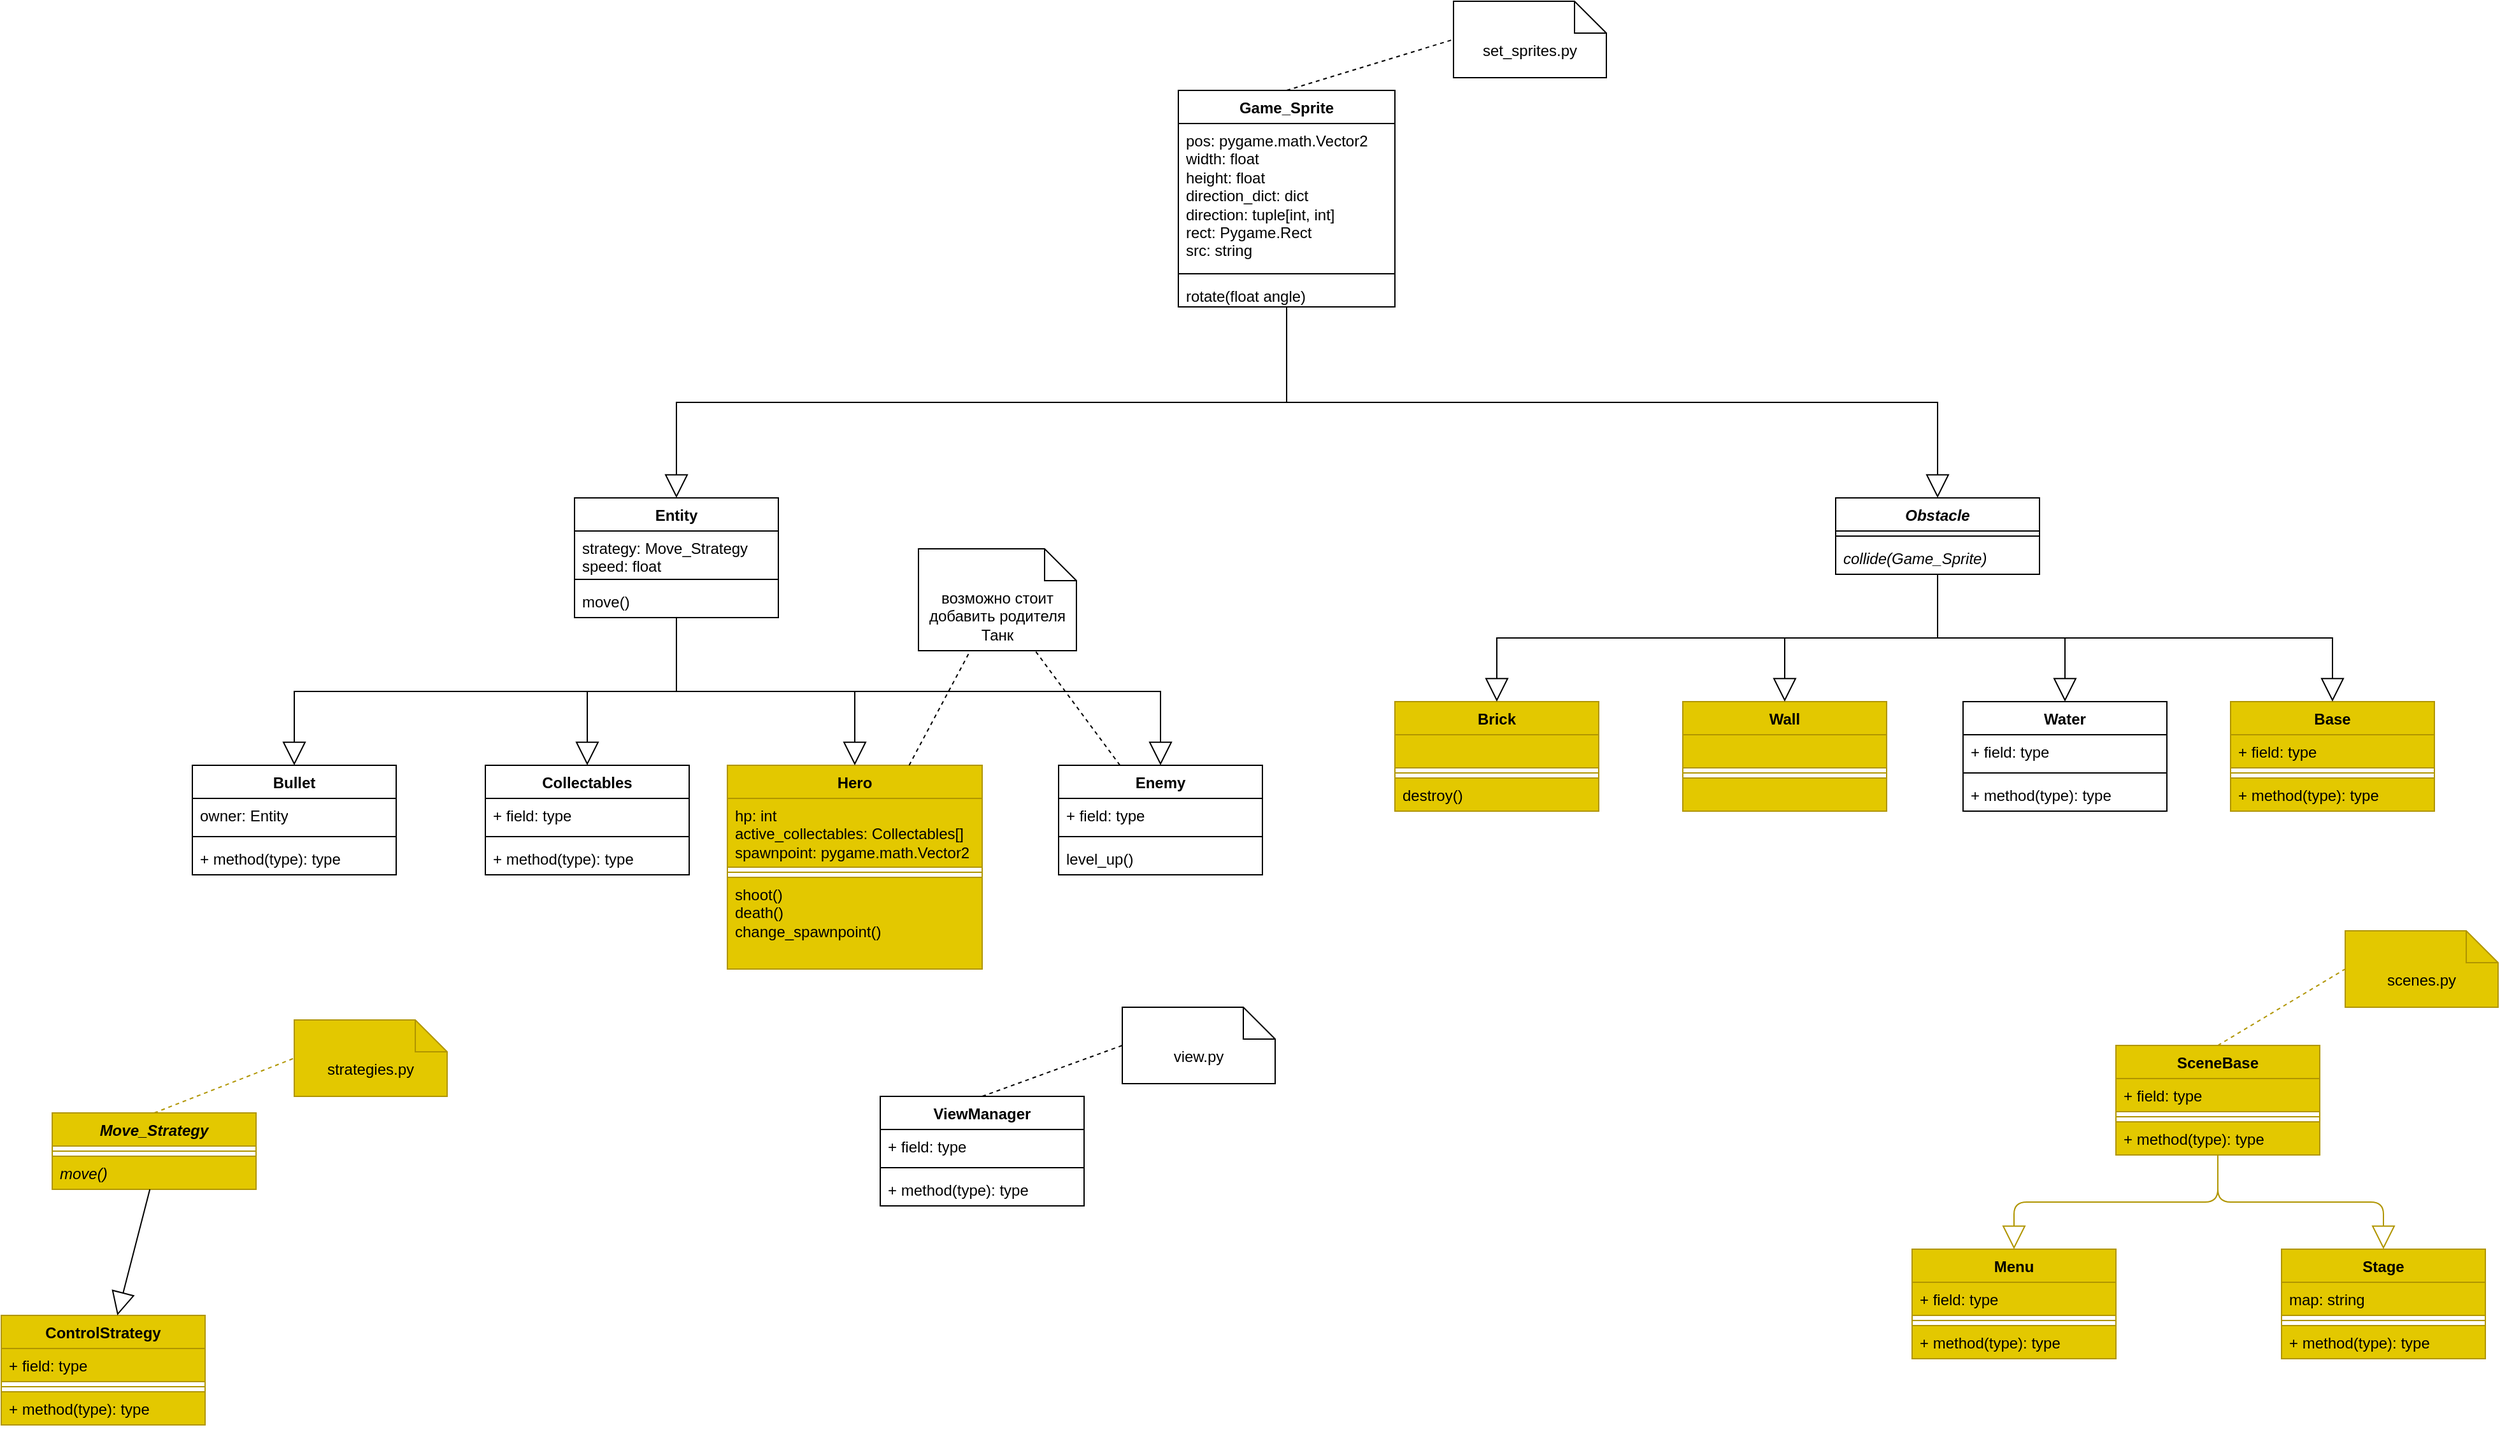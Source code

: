 <mxfile>
    <diagram name="Страница — 1" id="eL_AwrfxETXE9ANNwmeX">
        <mxGraphModel dx="1014" dy="707" grid="1" gridSize="10" guides="1" tooltips="1" connect="1" arrows="1" fold="1" page="1" pageScale="1" pageWidth="827" pageHeight="1169" math="0" shadow="0">
            <root>
                <mxCell id="0"/>
                <mxCell id="1" parent="0"/>
                <mxCell id="ZCTDzKZPOZG22ShxwnUD-1" value="Game_Sprite" style="swimlane;fontStyle=1;align=center;verticalAlign=top;childLayout=stackLayout;horizontal=1;startSize=26;horizontalStack=0;resizeParent=1;resizeParentMax=0;resizeLast=0;collapsible=1;marginBottom=0;whiteSpace=wrap;html=1;" parent="1" vertex="1">
                    <mxGeometry x="244" y="70" width="170" height="170" as="geometry"/>
                </mxCell>
                <mxCell id="ZCTDzKZPOZG22ShxwnUD-2" value="pos: pygame.math.Vector2&lt;br&gt;&lt;div&gt;width: float&lt;/div&gt;&lt;div&gt;height: float&lt;/div&gt;&lt;div&gt;direction_dict: dict&lt;br&gt;&lt;div&gt;direction: tuple[int, int]&lt;/div&gt;&lt;/div&gt;&lt;div&gt;rect: Pygame.Rect&lt;/div&gt;&lt;div&gt;src: string&lt;br&gt;&lt;/div&gt;" style="text;strokeColor=none;fillColor=none;align=left;verticalAlign=top;spacingLeft=4;spacingRight=4;overflow=hidden;rotatable=0;points=[[0,0.5],[1,0.5]];portConstraint=eastwest;whiteSpace=wrap;html=1;" parent="ZCTDzKZPOZG22ShxwnUD-1" vertex="1">
                    <mxGeometry y="26" width="170" height="114" as="geometry"/>
                </mxCell>
                <mxCell id="ZCTDzKZPOZG22ShxwnUD-3" value="" style="line;strokeWidth=1;fillColor=none;align=left;verticalAlign=middle;spacingTop=-1;spacingLeft=3;spacingRight=3;rotatable=0;labelPosition=right;points=[];portConstraint=eastwest;strokeColor=inherit;" parent="ZCTDzKZPOZG22ShxwnUD-1" vertex="1">
                    <mxGeometry y="140" width="170" height="8" as="geometry"/>
                </mxCell>
                <mxCell id="ZCTDzKZPOZG22ShxwnUD-4" value="&lt;div&gt;&lt;/div&gt;rotate(float angle)" style="text;strokeColor=none;fillColor=none;align=left;verticalAlign=top;spacingLeft=4;spacingRight=4;overflow=hidden;rotatable=0;points=[[0,0.5],[1,0.5]];portConstraint=eastwest;whiteSpace=wrap;html=1;" parent="ZCTDzKZPOZG22ShxwnUD-1" vertex="1">
                    <mxGeometry y="148" width="170" height="22" as="geometry"/>
                </mxCell>
                <mxCell id="ZCTDzKZPOZG22ShxwnUD-9" value="Hero" style="swimlane;fontStyle=1;align=center;verticalAlign=top;childLayout=stackLayout;horizontal=1;startSize=26;horizontalStack=0;resizeParent=1;resizeParentMax=0;resizeLast=0;collapsible=1;marginBottom=0;whiteSpace=wrap;html=1;fillColor=#e3c800;fontColor=#000000;strokeColor=#B09500;" parent="1" vertex="1">
                    <mxGeometry x="-110" y="600" width="200" height="160" as="geometry"/>
                </mxCell>
                <mxCell id="ZCTDzKZPOZG22ShxwnUD-10" value="hp: int&lt;div&gt;active_collectables: Collectables[]&lt;/div&gt;&lt;div&gt;spawnpoint: pygame.math.Vector2&lt;/div&gt;" style="text;strokeColor=#B09500;fillColor=#e3c800;align=left;verticalAlign=top;spacingLeft=4;spacingRight=4;overflow=hidden;rotatable=0;points=[[0,0.5],[1,0.5]];portConstraint=eastwest;whiteSpace=wrap;html=1;fontColor=#000000;" parent="ZCTDzKZPOZG22ShxwnUD-9" vertex="1">
                    <mxGeometry y="26" width="200" height="54" as="geometry"/>
                </mxCell>
                <mxCell id="ZCTDzKZPOZG22ShxwnUD-11" value="" style="line;strokeWidth=1;fillColor=#e3c800;align=left;verticalAlign=middle;spacingTop=-1;spacingLeft=3;spacingRight=3;rotatable=0;labelPosition=right;points=[];portConstraint=eastwest;strokeColor=#B09500;fontColor=#000000;" parent="ZCTDzKZPOZG22ShxwnUD-9" vertex="1">
                    <mxGeometry y="80" width="200" height="8" as="geometry"/>
                </mxCell>
                <mxCell id="ZCTDzKZPOZG22ShxwnUD-12" value="shoot()&lt;div&gt;death()&lt;br&gt;change_spawnpoint()&lt;/div&gt;" style="text;strokeColor=#B09500;fillColor=#e3c800;align=left;verticalAlign=top;spacingLeft=4;spacingRight=4;overflow=hidden;rotatable=0;points=[[0,0.5],[1,0.5]];portConstraint=eastwest;whiteSpace=wrap;html=1;fontColor=#000000;" parent="ZCTDzKZPOZG22ShxwnUD-9" vertex="1">
                    <mxGeometry y="88" width="200" height="72" as="geometry"/>
                </mxCell>
                <mxCell id="ZCTDzKZPOZG22ShxwnUD-13" value="Entity" style="swimlane;fontStyle=1;align=center;verticalAlign=top;childLayout=stackLayout;horizontal=1;startSize=26;horizontalStack=0;resizeParent=1;resizeParentMax=0;resizeLast=0;collapsible=1;marginBottom=0;whiteSpace=wrap;html=1;" parent="1" vertex="1">
                    <mxGeometry x="-230" y="390" width="160" height="94" as="geometry"/>
                </mxCell>
                <mxCell id="ZCTDzKZPOZG22ShxwnUD-14" value="strategy: Move_Strategy&lt;br&gt;&lt;div&gt;&lt;div&gt;speed: float&lt;/div&gt;&lt;/div&gt;" style="text;strokeColor=none;fillColor=none;align=left;verticalAlign=top;spacingLeft=4;spacingRight=4;overflow=hidden;rotatable=0;points=[[0,0.5],[1,0.5]];portConstraint=eastwest;whiteSpace=wrap;html=1;" parent="ZCTDzKZPOZG22ShxwnUD-13" vertex="1">
                    <mxGeometry y="26" width="160" height="34" as="geometry"/>
                </mxCell>
                <mxCell id="ZCTDzKZPOZG22ShxwnUD-15" value="" style="line;strokeWidth=1;fillColor=none;align=left;verticalAlign=middle;spacingTop=-1;spacingLeft=3;spacingRight=3;rotatable=0;labelPosition=right;points=[];portConstraint=eastwest;strokeColor=inherit;" parent="ZCTDzKZPOZG22ShxwnUD-13" vertex="1">
                    <mxGeometry y="60" width="160" height="8" as="geometry"/>
                </mxCell>
                <mxCell id="ZCTDzKZPOZG22ShxwnUD-16" value="move()" style="text;strokeColor=none;fillColor=none;align=left;verticalAlign=top;spacingLeft=4;spacingRight=4;overflow=hidden;rotatable=0;points=[[0,0.5],[1,0.5]];portConstraint=eastwest;whiteSpace=wrap;html=1;" parent="ZCTDzKZPOZG22ShxwnUD-13" vertex="1">
                    <mxGeometry y="68" width="160" height="26" as="geometry"/>
                </mxCell>
                <mxCell id="ZCTDzKZPOZG22ShxwnUD-17" value="" style="endArrow=block;endSize=16;endFill=0;html=1;rounded=0;edgeStyle=elbowEdgeStyle;elbow=vertical;" parent="1" source="ZCTDzKZPOZG22ShxwnUD-4" target="ZCTDzKZPOZG22ShxwnUD-13" edge="1">
                    <mxGeometry width="160" relative="1" as="geometry">
                        <mxPoint x="330" y="300" as="sourcePoint"/>
                        <mxPoint x="490" y="300" as="targetPoint"/>
                    </mxGeometry>
                </mxCell>
                <mxCell id="ZCTDzKZPOZG22ShxwnUD-18" value="Enemy" style="swimlane;fontStyle=1;align=center;verticalAlign=top;childLayout=stackLayout;horizontal=1;startSize=26;horizontalStack=0;resizeParent=1;resizeParentMax=0;resizeLast=0;collapsible=1;marginBottom=0;whiteSpace=wrap;html=1;swimlaneLine=1;" parent="1" vertex="1">
                    <mxGeometry x="150" y="600" width="160" height="86" as="geometry"/>
                </mxCell>
                <mxCell id="ZCTDzKZPOZG22ShxwnUD-19" value="+ field: type" style="text;strokeColor=none;fillColor=none;align=left;verticalAlign=top;spacingLeft=4;spacingRight=4;overflow=hidden;rotatable=0;points=[[0,0.5],[1,0.5]];portConstraint=eastwest;whiteSpace=wrap;html=1;" parent="ZCTDzKZPOZG22ShxwnUD-18" vertex="1">
                    <mxGeometry y="26" width="160" height="26" as="geometry"/>
                </mxCell>
                <mxCell id="ZCTDzKZPOZG22ShxwnUD-20" value="" style="line;strokeWidth=1;fillColor=none;align=left;verticalAlign=middle;spacingTop=-1;spacingLeft=3;spacingRight=3;rotatable=0;labelPosition=right;points=[];portConstraint=eastwest;strokeColor=inherit;" parent="ZCTDzKZPOZG22ShxwnUD-18" vertex="1">
                    <mxGeometry y="52" width="160" height="8" as="geometry"/>
                </mxCell>
                <mxCell id="ZCTDzKZPOZG22ShxwnUD-21" value="level_up()" style="text;strokeColor=none;fillColor=none;align=left;verticalAlign=top;spacingLeft=4;spacingRight=4;overflow=hidden;rotatable=0;points=[[0,0.5],[1,0.5]];portConstraint=eastwest;whiteSpace=wrap;html=1;" parent="ZCTDzKZPOZG22ShxwnUD-18" vertex="1">
                    <mxGeometry y="60" width="160" height="26" as="geometry"/>
                </mxCell>
                <mxCell id="ZCTDzKZPOZG22ShxwnUD-22" value="" style="endArrow=block;endSize=16;endFill=0;html=1;rounded=0;edgeStyle=elbowEdgeStyle;elbow=vertical;" parent="1" source="ZCTDzKZPOZG22ShxwnUD-16" target="ZCTDzKZPOZG22ShxwnUD-9" edge="1">
                    <mxGeometry width="160" relative="1" as="geometry">
                        <mxPoint x="330" y="370" as="sourcePoint"/>
                        <mxPoint x="490" y="370" as="targetPoint"/>
                    </mxGeometry>
                </mxCell>
                <mxCell id="ZCTDzKZPOZG22ShxwnUD-23" value="" style="endArrow=block;endSize=16;endFill=0;html=1;rounded=0;edgeStyle=elbowEdgeStyle;elbow=vertical;" parent="1" source="ZCTDzKZPOZG22ShxwnUD-16" target="ZCTDzKZPOZG22ShxwnUD-18" edge="1">
                    <mxGeometry width="160" relative="1" as="geometry">
                        <mxPoint x="330" y="370" as="sourcePoint"/>
                        <mxPoint x="490" y="370" as="targetPoint"/>
                    </mxGeometry>
                </mxCell>
                <mxCell id="ZCTDzKZPOZG22ShxwnUD-24" value="&lt;i&gt;Obstacle&lt;/i&gt;" style="swimlane;fontStyle=1;align=center;verticalAlign=top;childLayout=stackLayout;horizontal=1;startSize=26;horizontalStack=0;resizeParent=1;resizeParentMax=0;resizeLast=0;collapsible=1;marginBottom=0;whiteSpace=wrap;html=1;" parent="1" vertex="1">
                    <mxGeometry x="760" y="390" width="160" height="60" as="geometry"/>
                </mxCell>
                <mxCell id="ZCTDzKZPOZG22ShxwnUD-26" value="" style="line;strokeWidth=1;fillColor=none;align=left;verticalAlign=middle;spacingTop=-1;spacingLeft=3;spacingRight=3;rotatable=0;labelPosition=right;points=[];portConstraint=eastwest;strokeColor=inherit;" parent="ZCTDzKZPOZG22ShxwnUD-24" vertex="1">
                    <mxGeometry y="26" width="160" height="8" as="geometry"/>
                </mxCell>
                <mxCell id="ZCTDzKZPOZG22ShxwnUD-27" value="&lt;i&gt;collide(Game_Sprite)&lt;/i&gt;" style="text;strokeColor=none;fillColor=none;align=left;verticalAlign=top;spacingLeft=4;spacingRight=4;overflow=hidden;rotatable=0;points=[[0,0.5],[1,0.5]];portConstraint=eastwest;whiteSpace=wrap;html=1;" parent="ZCTDzKZPOZG22ShxwnUD-24" vertex="1">
                    <mxGeometry y="34" width="160" height="26" as="geometry"/>
                </mxCell>
                <mxCell id="ZCTDzKZPOZG22ShxwnUD-28" value="" style="endArrow=block;endSize=16;endFill=0;html=1;rounded=0;edgeStyle=elbowEdgeStyle;elbow=vertical;" parent="1" source="ZCTDzKZPOZG22ShxwnUD-4" target="ZCTDzKZPOZG22ShxwnUD-24" edge="1">
                    <mxGeometry width="160" relative="1" as="geometry">
                        <mxPoint x="330" y="370" as="sourcePoint"/>
                        <mxPoint x="830" y="420" as="targetPoint"/>
                    </mxGeometry>
                </mxCell>
                <mxCell id="ZCTDzKZPOZG22ShxwnUD-29" value="Bullet" style="swimlane;fontStyle=1;align=center;verticalAlign=top;childLayout=stackLayout;horizontal=1;startSize=26;horizontalStack=0;resizeParent=1;resizeParentMax=0;resizeLast=0;collapsible=1;marginBottom=0;whiteSpace=wrap;html=1;" parent="1" vertex="1">
                    <mxGeometry x="-530" y="600" width="160" height="86" as="geometry"/>
                </mxCell>
                <mxCell id="ZCTDzKZPOZG22ShxwnUD-30" value="owner: Entity" style="text;strokeColor=none;fillColor=none;align=left;verticalAlign=top;spacingLeft=4;spacingRight=4;overflow=hidden;rotatable=0;points=[[0,0.5],[1,0.5]];portConstraint=eastwest;whiteSpace=wrap;html=1;" parent="ZCTDzKZPOZG22ShxwnUD-29" vertex="1">
                    <mxGeometry y="26" width="160" height="26" as="geometry"/>
                </mxCell>
                <mxCell id="ZCTDzKZPOZG22ShxwnUD-31" value="" style="line;strokeWidth=1;fillColor=none;align=left;verticalAlign=middle;spacingTop=-1;spacingLeft=3;spacingRight=3;rotatable=0;labelPosition=right;points=[];portConstraint=eastwest;strokeColor=inherit;" parent="ZCTDzKZPOZG22ShxwnUD-29" vertex="1">
                    <mxGeometry y="52" width="160" height="8" as="geometry"/>
                </mxCell>
                <mxCell id="ZCTDzKZPOZG22ShxwnUD-32" value="+ method(type): type" style="text;strokeColor=none;fillColor=none;align=left;verticalAlign=top;spacingLeft=4;spacingRight=4;overflow=hidden;rotatable=0;points=[[0,0.5],[1,0.5]];portConstraint=eastwest;whiteSpace=wrap;html=1;" parent="ZCTDzKZPOZG22ShxwnUD-29" vertex="1">
                    <mxGeometry y="60" width="160" height="26" as="geometry"/>
                </mxCell>
                <mxCell id="ZCTDzKZPOZG22ShxwnUD-34" value="Brick" style="swimlane;fontStyle=1;align=center;verticalAlign=top;childLayout=stackLayout;horizontal=1;startSize=26;horizontalStack=0;resizeParent=1;resizeParentMax=0;resizeLast=0;collapsible=1;marginBottom=0;whiteSpace=wrap;html=1;fillColor=#e3c800;fontColor=#000000;strokeColor=#B09500;" parent="1" vertex="1">
                    <mxGeometry x="414" y="550" width="160" height="86" as="geometry"/>
                </mxCell>
                <mxCell id="ZCTDzKZPOZG22ShxwnUD-35" value="" style="text;strokeColor=#B09500;fillColor=#e3c800;align=left;verticalAlign=top;spacingLeft=4;spacingRight=4;overflow=hidden;rotatable=0;points=[[0,0.5],[1,0.5]];portConstraint=eastwest;whiteSpace=wrap;html=1;fontColor=#000000;" parent="ZCTDzKZPOZG22ShxwnUD-34" vertex="1">
                    <mxGeometry y="26" width="160" height="26" as="geometry"/>
                </mxCell>
                <mxCell id="ZCTDzKZPOZG22ShxwnUD-36" value="" style="line;strokeWidth=1;fillColor=#e3c800;align=left;verticalAlign=middle;spacingTop=-1;spacingLeft=3;spacingRight=3;rotatable=0;labelPosition=right;points=[];portConstraint=eastwest;strokeColor=#B09500;fontColor=#000000;" parent="ZCTDzKZPOZG22ShxwnUD-34" vertex="1">
                    <mxGeometry y="52" width="160" height="8" as="geometry"/>
                </mxCell>
                <mxCell id="ZCTDzKZPOZG22ShxwnUD-37" value="destroy()" style="text;strokeColor=#B09500;fillColor=#e3c800;align=left;verticalAlign=top;spacingLeft=4;spacingRight=4;overflow=hidden;rotatable=0;points=[[0,0.5],[1,0.5]];portConstraint=eastwest;whiteSpace=wrap;html=1;fontColor=#000000;" parent="ZCTDzKZPOZG22ShxwnUD-34" vertex="1">
                    <mxGeometry y="60" width="160" height="26" as="geometry"/>
                </mxCell>
                <mxCell id="ZCTDzKZPOZG22ShxwnUD-38" value="Wall" style="swimlane;fontStyle=1;align=center;verticalAlign=top;childLayout=stackLayout;horizontal=1;startSize=26;horizontalStack=0;resizeParent=1;resizeParentMax=0;resizeLast=0;collapsible=1;marginBottom=0;whiteSpace=wrap;html=1;fillColor=#e3c800;fontColor=#000000;strokeColor=#B09500;" parent="1" vertex="1">
                    <mxGeometry x="640" y="550" width="160" height="86" as="geometry"/>
                </mxCell>
                <mxCell id="ZCTDzKZPOZG22ShxwnUD-39" value="" style="text;strokeColor=#B09500;fillColor=#e3c800;align=left;verticalAlign=top;spacingLeft=4;spacingRight=4;overflow=hidden;rotatable=0;points=[[0,0.5],[1,0.5]];portConstraint=eastwest;whiteSpace=wrap;html=1;fontColor=#000000;" parent="ZCTDzKZPOZG22ShxwnUD-38" vertex="1">
                    <mxGeometry y="26" width="160" height="26" as="geometry"/>
                </mxCell>
                <mxCell id="ZCTDzKZPOZG22ShxwnUD-40" value="" style="line;strokeWidth=1;fillColor=#e3c800;align=left;verticalAlign=middle;spacingTop=-1;spacingLeft=3;spacingRight=3;rotatable=0;labelPosition=right;points=[];portConstraint=eastwest;strokeColor=#B09500;fontColor=#000000;" parent="ZCTDzKZPOZG22ShxwnUD-38" vertex="1">
                    <mxGeometry y="52" width="160" height="8" as="geometry"/>
                </mxCell>
                <mxCell id="ZCTDzKZPOZG22ShxwnUD-41" value="" style="text;strokeColor=#B09500;fillColor=#e3c800;align=left;verticalAlign=top;spacingLeft=4;spacingRight=4;overflow=hidden;rotatable=0;points=[[0,0.5],[1,0.5]];portConstraint=eastwest;whiteSpace=wrap;html=1;fontColor=#000000;" parent="ZCTDzKZPOZG22ShxwnUD-38" vertex="1">
                    <mxGeometry y="60" width="160" height="26" as="geometry"/>
                </mxCell>
                <mxCell id="ZCTDzKZPOZG22ShxwnUD-42" value="Water" style="swimlane;fontStyle=1;align=center;verticalAlign=top;childLayout=stackLayout;horizontal=1;startSize=26;horizontalStack=0;resizeParent=1;resizeParentMax=0;resizeLast=0;collapsible=1;marginBottom=0;whiteSpace=wrap;html=1;" parent="1" vertex="1">
                    <mxGeometry x="860" y="550" width="160" height="86" as="geometry"/>
                </mxCell>
                <mxCell id="ZCTDzKZPOZG22ShxwnUD-43" value="+ field: type" style="text;strokeColor=none;fillColor=none;align=left;verticalAlign=top;spacingLeft=4;spacingRight=4;overflow=hidden;rotatable=0;points=[[0,0.5],[1,0.5]];portConstraint=eastwest;whiteSpace=wrap;html=1;" parent="ZCTDzKZPOZG22ShxwnUD-42" vertex="1">
                    <mxGeometry y="26" width="160" height="26" as="geometry"/>
                </mxCell>
                <mxCell id="ZCTDzKZPOZG22ShxwnUD-44" value="" style="line;strokeWidth=1;fillColor=none;align=left;verticalAlign=middle;spacingTop=-1;spacingLeft=3;spacingRight=3;rotatable=0;labelPosition=right;points=[];portConstraint=eastwest;strokeColor=inherit;" parent="ZCTDzKZPOZG22ShxwnUD-42" vertex="1">
                    <mxGeometry y="52" width="160" height="8" as="geometry"/>
                </mxCell>
                <mxCell id="ZCTDzKZPOZG22ShxwnUD-45" value="+ method(type): type" style="text;strokeColor=none;fillColor=none;align=left;verticalAlign=top;spacingLeft=4;spacingRight=4;overflow=hidden;rotatable=0;points=[[0,0.5],[1,0.5]];portConstraint=eastwest;whiteSpace=wrap;html=1;" parent="ZCTDzKZPOZG22ShxwnUD-42" vertex="1">
                    <mxGeometry y="60" width="160" height="26" as="geometry"/>
                </mxCell>
                <mxCell id="ZCTDzKZPOZG22ShxwnUD-46" value="Base" style="swimlane;fontStyle=1;align=center;verticalAlign=top;childLayout=stackLayout;horizontal=1;startSize=26;horizontalStack=0;resizeParent=1;resizeParentMax=0;resizeLast=0;collapsible=1;marginBottom=0;whiteSpace=wrap;html=1;fillColor=#e3c800;fontColor=#000000;strokeColor=#B09500;" parent="1" vertex="1">
                    <mxGeometry x="1070" y="550" width="160" height="86" as="geometry"/>
                </mxCell>
                <mxCell id="ZCTDzKZPOZG22ShxwnUD-47" value="+ field: type" style="text;strokeColor=#B09500;fillColor=#e3c800;align=left;verticalAlign=top;spacingLeft=4;spacingRight=4;overflow=hidden;rotatable=0;points=[[0,0.5],[1,0.5]];portConstraint=eastwest;whiteSpace=wrap;html=1;fontColor=#000000;" parent="ZCTDzKZPOZG22ShxwnUD-46" vertex="1">
                    <mxGeometry y="26" width="160" height="26" as="geometry"/>
                </mxCell>
                <mxCell id="ZCTDzKZPOZG22ShxwnUD-48" value="" style="line;strokeWidth=1;fillColor=#e3c800;align=left;verticalAlign=middle;spacingTop=-1;spacingLeft=3;spacingRight=3;rotatable=0;labelPosition=right;points=[];portConstraint=eastwest;strokeColor=#B09500;fontColor=#000000;" parent="ZCTDzKZPOZG22ShxwnUD-46" vertex="1">
                    <mxGeometry y="52" width="160" height="8" as="geometry"/>
                </mxCell>
                <mxCell id="ZCTDzKZPOZG22ShxwnUD-49" value="+ method(type): type" style="text;strokeColor=#B09500;fillColor=#e3c800;align=left;verticalAlign=top;spacingLeft=4;spacingRight=4;overflow=hidden;rotatable=0;points=[[0,0.5],[1,0.5]];portConstraint=eastwest;whiteSpace=wrap;html=1;fontColor=#000000;" parent="ZCTDzKZPOZG22ShxwnUD-46" vertex="1">
                    <mxGeometry y="60" width="160" height="26" as="geometry"/>
                </mxCell>
                <mxCell id="ZCTDzKZPOZG22ShxwnUD-50" value="" style="endArrow=block;endSize=16;endFill=0;html=1;rounded=0;edgeStyle=elbowEdgeStyle;elbow=vertical;" parent="1" source="ZCTDzKZPOZG22ShxwnUD-27" target="ZCTDzKZPOZG22ShxwnUD-38" edge="1">
                    <mxGeometry width="160" relative="1" as="geometry">
                        <mxPoint x="690" y="440" as="sourcePoint"/>
                        <mxPoint x="850" y="440" as="targetPoint"/>
                    </mxGeometry>
                </mxCell>
                <mxCell id="ZCTDzKZPOZG22ShxwnUD-51" value="" style="endArrow=block;endSize=16;endFill=0;html=1;rounded=0;entryX=0.5;entryY=0;entryDx=0;entryDy=0;edgeStyle=elbowEdgeStyle;elbow=vertical;" parent="1" source="ZCTDzKZPOZG22ShxwnUD-27" target="ZCTDzKZPOZG22ShxwnUD-34" edge="1">
                    <mxGeometry width="160" relative="1" as="geometry">
                        <mxPoint x="690" y="440" as="sourcePoint"/>
                        <mxPoint x="850" y="440" as="targetPoint"/>
                    </mxGeometry>
                </mxCell>
                <mxCell id="ZCTDzKZPOZG22ShxwnUD-52" value="" style="endArrow=block;endSize=16;endFill=0;html=1;rounded=0;edgeStyle=elbowEdgeStyle;elbow=vertical;" parent="1" source="ZCTDzKZPOZG22ShxwnUD-27" target="ZCTDzKZPOZG22ShxwnUD-42" edge="1">
                    <mxGeometry width="160" relative="1" as="geometry">
                        <mxPoint x="690" y="440" as="sourcePoint"/>
                        <mxPoint x="850" y="440" as="targetPoint"/>
                    </mxGeometry>
                </mxCell>
                <mxCell id="ZCTDzKZPOZG22ShxwnUD-53" value="" style="endArrow=block;endSize=16;endFill=0;html=1;rounded=0;edgeStyle=elbowEdgeStyle;elbow=vertical;" parent="1" source="ZCTDzKZPOZG22ShxwnUD-27" target="ZCTDzKZPOZG22ShxwnUD-46" edge="1">
                    <mxGeometry width="160" relative="1" as="geometry">
                        <mxPoint x="690" y="440" as="sourcePoint"/>
                        <mxPoint x="850" y="440" as="targetPoint"/>
                    </mxGeometry>
                </mxCell>
                <mxCell id="ZCTDzKZPOZG22ShxwnUD-54" value="Collectables" style="swimlane;fontStyle=1;align=center;verticalAlign=top;childLayout=stackLayout;horizontal=1;startSize=26;horizontalStack=0;resizeParent=1;resizeParentMax=0;resizeLast=0;collapsible=1;marginBottom=0;whiteSpace=wrap;html=1;" parent="1" vertex="1">
                    <mxGeometry x="-300" y="600" width="160" height="86" as="geometry"/>
                </mxCell>
                <mxCell id="ZCTDzKZPOZG22ShxwnUD-55" value="+ field: type" style="text;strokeColor=none;fillColor=none;align=left;verticalAlign=top;spacingLeft=4;spacingRight=4;overflow=hidden;rotatable=0;points=[[0,0.5],[1,0.5]];portConstraint=eastwest;whiteSpace=wrap;html=1;" parent="ZCTDzKZPOZG22ShxwnUD-54" vertex="1">
                    <mxGeometry y="26" width="160" height="26" as="geometry"/>
                </mxCell>
                <mxCell id="ZCTDzKZPOZG22ShxwnUD-56" value="" style="line;strokeWidth=1;fillColor=none;align=left;verticalAlign=middle;spacingTop=-1;spacingLeft=3;spacingRight=3;rotatable=0;labelPosition=right;points=[];portConstraint=eastwest;strokeColor=inherit;" parent="ZCTDzKZPOZG22ShxwnUD-54" vertex="1">
                    <mxGeometry y="52" width="160" height="8" as="geometry"/>
                </mxCell>
                <mxCell id="ZCTDzKZPOZG22ShxwnUD-57" value="+ method(type): type" style="text;strokeColor=none;fillColor=none;align=left;verticalAlign=top;spacingLeft=4;spacingRight=4;overflow=hidden;rotatable=0;points=[[0,0.5],[1,0.5]];portConstraint=eastwest;whiteSpace=wrap;html=1;" parent="ZCTDzKZPOZG22ShxwnUD-54" vertex="1">
                    <mxGeometry y="60" width="160" height="26" as="geometry"/>
                </mxCell>
                <mxCell id="ZCTDzKZPOZG22ShxwnUD-58" value="" style="endArrow=block;endSize=16;endFill=0;html=1;rounded=0;entryX=0.5;entryY=0;entryDx=0;entryDy=0;edgeStyle=elbowEdgeStyle;elbow=vertical;" parent="1" source="ZCTDzKZPOZG22ShxwnUD-16" target="ZCTDzKZPOZG22ShxwnUD-54" edge="1">
                    <mxGeometry width="160" relative="1" as="geometry">
                        <mxPoint x="-60" y="410" as="sourcePoint"/>
                        <mxPoint x="100" y="410" as="targetPoint"/>
                    </mxGeometry>
                </mxCell>
                <mxCell id="ZCTDzKZPOZG22ShxwnUD-59" value="" style="endArrow=block;endSize=16;endFill=0;html=1;rounded=0;entryX=0.5;entryY=0;entryDx=0;entryDy=0;edgeStyle=elbowEdgeStyle;elbow=vertical;" parent="1" source="ZCTDzKZPOZG22ShxwnUD-16" target="ZCTDzKZPOZG22ShxwnUD-29" edge="1">
                    <mxGeometry width="160" relative="1" as="geometry">
                        <mxPoint x="-60" y="410" as="sourcePoint"/>
                        <mxPoint x="100" y="410" as="targetPoint"/>
                    </mxGeometry>
                </mxCell>
                <mxCell id="ZCTDzKZPOZG22ShxwnUD-61" value="ViewManager" style="swimlane;fontStyle=1;align=center;verticalAlign=top;childLayout=stackLayout;horizontal=1;startSize=26;horizontalStack=0;resizeParent=1;resizeParentMax=0;resizeLast=0;collapsible=1;marginBottom=0;whiteSpace=wrap;html=1;" parent="1" vertex="1">
                    <mxGeometry x="10" y="860" width="160" height="86" as="geometry"/>
                </mxCell>
                <mxCell id="ZCTDzKZPOZG22ShxwnUD-62" value="+ field: type" style="text;strokeColor=none;fillColor=none;align=left;verticalAlign=top;spacingLeft=4;spacingRight=4;overflow=hidden;rotatable=0;points=[[0,0.5],[1,0.5]];portConstraint=eastwest;whiteSpace=wrap;html=1;" parent="ZCTDzKZPOZG22ShxwnUD-61" vertex="1">
                    <mxGeometry y="26" width="160" height="26" as="geometry"/>
                </mxCell>
                <mxCell id="ZCTDzKZPOZG22ShxwnUD-63" value="" style="line;strokeWidth=1;fillColor=none;align=left;verticalAlign=middle;spacingTop=-1;spacingLeft=3;spacingRight=3;rotatable=0;labelPosition=right;points=[];portConstraint=eastwest;strokeColor=inherit;" parent="ZCTDzKZPOZG22ShxwnUD-61" vertex="1">
                    <mxGeometry y="52" width="160" height="8" as="geometry"/>
                </mxCell>
                <mxCell id="ZCTDzKZPOZG22ShxwnUD-64" value="+ method(type): type" style="text;strokeColor=none;fillColor=none;align=left;verticalAlign=top;spacingLeft=4;spacingRight=4;overflow=hidden;rotatable=0;points=[[0,0.5],[1,0.5]];portConstraint=eastwest;whiteSpace=wrap;html=1;" parent="ZCTDzKZPOZG22ShxwnUD-61" vertex="1">
                    <mxGeometry y="60" width="160" height="26" as="geometry"/>
                </mxCell>
                <mxCell id="ZCTDzKZPOZG22ShxwnUD-66" value="set_sprites.py" style="shape=note2;boundedLbl=1;whiteSpace=wrap;html=1;size=25;verticalAlign=top;align=center;" parent="1" vertex="1">
                    <mxGeometry x="460" width="120" height="60" as="geometry"/>
                </mxCell>
                <mxCell id="ZCTDzKZPOZG22ShxwnUD-67" value="Menu" style="swimlane;fontStyle=1;align=center;verticalAlign=top;childLayout=stackLayout;horizontal=1;startSize=26;horizontalStack=0;resizeParent=1;resizeParentMax=0;resizeLast=0;collapsible=1;marginBottom=0;whiteSpace=wrap;html=1;fillColor=#e3c800;fontColor=#000000;strokeColor=#B09500;" parent="1" vertex="1">
                    <mxGeometry x="820" y="980" width="160" height="86" as="geometry"/>
                </mxCell>
                <mxCell id="ZCTDzKZPOZG22ShxwnUD-68" value="+ field: type" style="text;strokeColor=#B09500;fillColor=#e3c800;align=left;verticalAlign=top;spacingLeft=4;spacingRight=4;overflow=hidden;rotatable=0;points=[[0,0.5],[1,0.5]];portConstraint=eastwest;whiteSpace=wrap;html=1;fontColor=#000000;" parent="ZCTDzKZPOZG22ShxwnUD-67" vertex="1">
                    <mxGeometry y="26" width="160" height="26" as="geometry"/>
                </mxCell>
                <mxCell id="ZCTDzKZPOZG22ShxwnUD-69" value="" style="line;strokeWidth=1;fillColor=#e3c800;align=left;verticalAlign=middle;spacingTop=-1;spacingLeft=3;spacingRight=3;rotatable=0;labelPosition=right;points=[];portConstraint=eastwest;strokeColor=#B09500;fontColor=#000000;" parent="ZCTDzKZPOZG22ShxwnUD-67" vertex="1">
                    <mxGeometry y="52" width="160" height="8" as="geometry"/>
                </mxCell>
                <mxCell id="ZCTDzKZPOZG22ShxwnUD-70" value="+ method(type): type" style="text;strokeColor=#B09500;fillColor=#e3c800;align=left;verticalAlign=top;spacingLeft=4;spacingRight=4;overflow=hidden;rotatable=0;points=[[0,0.5],[1,0.5]];portConstraint=eastwest;whiteSpace=wrap;html=1;fontColor=#000000;" parent="ZCTDzKZPOZG22ShxwnUD-67" vertex="1">
                    <mxGeometry y="60" width="160" height="26" as="geometry"/>
                </mxCell>
                <mxCell id="ZCTDzKZPOZG22ShxwnUD-71" value="scenes.py" style="shape=note2;boundedLbl=1;whiteSpace=wrap;html=1;size=25;verticalAlign=top;align=center;fillColor=#e3c800;fontColor=#000000;strokeColor=#B09500;" parent="1" vertex="1">
                    <mxGeometry x="1160" y="730" width="120" height="60" as="geometry"/>
                </mxCell>
                <mxCell id="ZCTDzKZPOZG22ShxwnUD-72" value="view.py" style="shape=note2;boundedLbl=1;whiteSpace=wrap;html=1;size=25;verticalAlign=top;align=center;" parent="1" vertex="1">
                    <mxGeometry x="200" y="790" width="120" height="60" as="geometry"/>
                </mxCell>
                <mxCell id="ZCTDzKZPOZG22ShxwnUD-73" value="strategies.py" style="shape=note2;boundedLbl=1;whiteSpace=wrap;html=1;size=25;verticalAlign=top;align=center;fillColor=#e3c800;fontColor=#000000;strokeColor=#B09500;" parent="1" vertex="1">
                    <mxGeometry x="-450" y="800" width="120" height="60" as="geometry"/>
                </mxCell>
                <mxCell id="ZCTDzKZPOZG22ShxwnUD-78" value="&lt;i&gt;Move_Strategy&lt;/i&gt;" style="swimlane;fontStyle=1;align=center;verticalAlign=top;childLayout=stackLayout;horizontal=1;startSize=26;horizontalStack=0;resizeParent=1;resizeParentMax=0;resizeLast=0;collapsible=1;marginBottom=0;whiteSpace=wrap;html=1;fillColor=#e3c800;fontColor=#000000;strokeColor=#B09500;" parent="1" vertex="1">
                    <mxGeometry x="-640" y="873" width="160" height="60" as="geometry"/>
                </mxCell>
                <mxCell id="ZCTDzKZPOZG22ShxwnUD-80" value="" style="line;strokeWidth=1;fillColor=#e3c800;align=left;verticalAlign=middle;spacingTop=-1;spacingLeft=3;spacingRight=3;rotatable=0;labelPosition=right;points=[];portConstraint=eastwest;strokeColor=#B09500;fontColor=#000000;" parent="ZCTDzKZPOZG22ShxwnUD-78" vertex="1">
                    <mxGeometry y="26" width="160" height="8" as="geometry"/>
                </mxCell>
                <mxCell id="ZCTDzKZPOZG22ShxwnUD-81" value="&lt;i&gt;move()&lt;/i&gt;" style="text;strokeColor=#B09500;fillColor=#e3c800;align=left;verticalAlign=top;spacingLeft=4;spacingRight=4;overflow=hidden;rotatable=0;points=[[0,0.5],[1,0.5]];portConstraint=eastwest;whiteSpace=wrap;html=1;fontColor=#000000;" parent="ZCTDzKZPOZG22ShxwnUD-78" vertex="1">
                    <mxGeometry y="34" width="160" height="26" as="geometry"/>
                </mxCell>
                <mxCell id="-n0B8oos-xR3CxmiQHSn-1" value="" style="endArrow=none;dashed=1;html=1;rounded=0;exitX=0.5;exitY=0;exitDx=0;exitDy=0;entryX=0;entryY=0.5;entryDx=0;entryDy=0;entryPerimeter=0;fillColor=#e3c800;strokeColor=#B09500;" parent="1" source="ZCTDzKZPOZG22ShxwnUD-78" target="ZCTDzKZPOZG22ShxwnUD-73" edge="1">
                    <mxGeometry width="50" height="50" relative="1" as="geometry">
                        <mxPoint x="-220" y="910" as="sourcePoint"/>
                        <mxPoint x="-170" y="860" as="targetPoint"/>
                    </mxGeometry>
                </mxCell>
                <mxCell id="-n0B8oos-xR3CxmiQHSn-3" value="" style="endArrow=none;dashed=1;html=1;rounded=0;entryX=0;entryY=0.5;entryDx=0;entryDy=0;entryPerimeter=0;exitX=0.5;exitY=0;exitDx=0;exitDy=0;" parent="1" source="ZCTDzKZPOZG22ShxwnUD-61" target="ZCTDzKZPOZG22ShxwnUD-72" edge="1">
                    <mxGeometry width="50" height="50" relative="1" as="geometry">
                        <mxPoint x="-220" y="910" as="sourcePoint"/>
                        <mxPoint x="-170" y="860" as="targetPoint"/>
                    </mxGeometry>
                </mxCell>
                <mxCell id="-n0B8oos-xR3CxmiQHSn-4" value="" style="endArrow=none;dashed=1;html=1;rounded=0;exitX=0.5;exitY=0;exitDx=0;exitDy=0;entryX=0;entryY=0.5;entryDx=0;entryDy=0;entryPerimeter=0;fillColor=#e3c800;strokeColor=#B09500;" parent="1" source="4" target="ZCTDzKZPOZG22ShxwnUD-71" edge="1">
                    <mxGeometry width="50" height="50" relative="1" as="geometry">
                        <mxPoint x="910" y="770" as="sourcePoint"/>
                        <mxPoint x="960" y="720" as="targetPoint"/>
                    </mxGeometry>
                </mxCell>
                <mxCell id="-n0B8oos-xR3CxmiQHSn-5" value="" style="endArrow=none;dashed=1;html=1;rounded=0;entryX=0;entryY=0.5;entryDx=0;entryDy=0;entryPerimeter=0;exitX=0.5;exitY=0;exitDx=0;exitDy=0;" parent="1" source="ZCTDzKZPOZG22ShxwnUD-1" target="ZCTDzKZPOZG22ShxwnUD-66" edge="1">
                    <mxGeometry width="50" height="50" relative="1" as="geometry">
                        <mxPoint x="500" y="160" as="sourcePoint"/>
                        <mxPoint x="550" y="110" as="targetPoint"/>
                    </mxGeometry>
                </mxCell>
                <mxCell id="4" value="SceneBase" style="swimlane;fontStyle=1;align=center;verticalAlign=top;childLayout=stackLayout;horizontal=1;startSize=26;horizontalStack=0;resizeParent=1;resizeParentMax=0;resizeLast=0;collapsible=1;marginBottom=0;fillColor=#e3c800;fontColor=#000000;strokeColor=#B09500;" vertex="1" parent="1">
                    <mxGeometry x="980" y="820" width="160" height="86" as="geometry"/>
                </mxCell>
                <mxCell id="5" value="+ field: type" style="text;strokeColor=#B09500;fillColor=#e3c800;align=left;verticalAlign=top;spacingLeft=4;spacingRight=4;overflow=hidden;rotatable=0;points=[[0,0.5],[1,0.5]];portConstraint=eastwest;fontColor=#000000;" vertex="1" parent="4">
                    <mxGeometry y="26" width="160" height="26" as="geometry"/>
                </mxCell>
                <mxCell id="6" value="" style="line;strokeWidth=1;fillColor=#e3c800;align=left;verticalAlign=middle;spacingTop=-1;spacingLeft=3;spacingRight=3;rotatable=0;labelPosition=right;points=[];portConstraint=eastwest;strokeColor=#B09500;fontColor=#000000;" vertex="1" parent="4">
                    <mxGeometry y="52" width="160" height="8" as="geometry"/>
                </mxCell>
                <mxCell id="7" value="+ method(type): type" style="text;strokeColor=#B09500;fillColor=#e3c800;align=left;verticalAlign=top;spacingLeft=4;spacingRight=4;overflow=hidden;rotatable=0;points=[[0,0.5],[1,0.5]];portConstraint=eastwest;fontColor=#000000;" vertex="1" parent="4">
                    <mxGeometry y="60" width="160" height="26" as="geometry"/>
                </mxCell>
                <mxCell id="8" value="Stage" style="swimlane;fontStyle=1;align=center;verticalAlign=top;childLayout=stackLayout;horizontal=1;startSize=26;horizontalStack=0;resizeParent=1;resizeParentMax=0;resizeLast=0;collapsible=1;marginBottom=0;fillColor=#e3c800;fontColor=#000000;strokeColor=#B09500;" vertex="1" parent="1">
                    <mxGeometry x="1110" y="980" width="160" height="86" as="geometry"/>
                </mxCell>
                <mxCell id="9" value="map: string" style="text;strokeColor=#B09500;fillColor=#e3c800;align=left;verticalAlign=top;spacingLeft=4;spacingRight=4;overflow=hidden;rotatable=0;points=[[0,0.5],[1,0.5]];portConstraint=eastwest;fontColor=#000000;" vertex="1" parent="8">
                    <mxGeometry y="26" width="160" height="26" as="geometry"/>
                </mxCell>
                <mxCell id="10" value="" style="line;strokeWidth=1;fillColor=#e3c800;align=left;verticalAlign=middle;spacingTop=-1;spacingLeft=3;spacingRight=3;rotatable=0;labelPosition=right;points=[];portConstraint=eastwest;strokeColor=#B09500;fontColor=#000000;" vertex="1" parent="8">
                    <mxGeometry y="52" width="160" height="8" as="geometry"/>
                </mxCell>
                <mxCell id="11" value="+ method(type): type" style="text;strokeColor=#B09500;fillColor=#e3c800;align=left;verticalAlign=top;spacingLeft=4;spacingRight=4;overflow=hidden;rotatable=0;points=[[0,0.5],[1,0.5]];portConstraint=eastwest;fontColor=#000000;" vertex="1" parent="8">
                    <mxGeometry y="60" width="160" height="26" as="geometry"/>
                </mxCell>
                <mxCell id="12" value="" style="endArrow=block;endSize=16;endFill=0;html=1;edgeStyle=elbowEdgeStyle;elbow=vertical;fillColor=#e3c800;strokeColor=#B09500;" edge="1" parent="1" source="7" target="8">
                    <mxGeometry width="160" relative="1" as="geometry">
                        <mxPoint x="1080" y="750" as="sourcePoint"/>
                        <mxPoint x="1240" y="750" as="targetPoint"/>
                    </mxGeometry>
                </mxCell>
                <mxCell id="13" value="" style="endArrow=block;endSize=16;endFill=0;html=1;edgeStyle=elbowEdgeStyle;elbow=vertical;fillColor=#e3c800;strokeColor=#B09500;" edge="1" parent="1" source="7" target="ZCTDzKZPOZG22ShxwnUD-67">
                    <mxGeometry width="160" relative="1" as="geometry">
                        <mxPoint x="1080" y="750" as="sourcePoint"/>
                        <mxPoint x="1240" y="750" as="targetPoint"/>
                    </mxGeometry>
                </mxCell>
                <mxCell id="14" value="ControlStrategy" style="swimlane;fontStyle=1;align=center;verticalAlign=top;childLayout=stackLayout;horizontal=1;startSize=26;horizontalStack=0;resizeParent=1;resizeParentMax=0;resizeLast=0;collapsible=1;marginBottom=0;fillColor=#e3c800;fontColor=#000000;strokeColor=#B09500;" vertex="1" parent="1">
                    <mxGeometry x="-680" y="1032" width="160" height="86" as="geometry"/>
                </mxCell>
                <mxCell id="15" value="+ field: type" style="text;strokeColor=#B09500;fillColor=#e3c800;align=left;verticalAlign=top;spacingLeft=4;spacingRight=4;overflow=hidden;rotatable=0;points=[[0,0.5],[1,0.5]];portConstraint=eastwest;fontColor=#000000;" vertex="1" parent="14">
                    <mxGeometry y="26" width="160" height="26" as="geometry"/>
                </mxCell>
                <mxCell id="16" value="" style="line;strokeWidth=1;fillColor=#e3c800;align=left;verticalAlign=middle;spacingTop=-1;spacingLeft=3;spacingRight=3;rotatable=0;labelPosition=right;points=[];portConstraint=eastwest;strokeColor=#B09500;fontColor=#000000;" vertex="1" parent="14">
                    <mxGeometry y="52" width="160" height="8" as="geometry"/>
                </mxCell>
                <mxCell id="17" value="+ method(type): type" style="text;strokeColor=#B09500;fillColor=#e3c800;align=left;verticalAlign=top;spacingLeft=4;spacingRight=4;overflow=hidden;rotatable=0;points=[[0,0.5],[1,0.5]];portConstraint=eastwest;fontColor=#000000;" vertex="1" parent="14">
                    <mxGeometry y="60" width="160" height="26" as="geometry"/>
                </mxCell>
                <mxCell id="18" value="" style="endArrow=block;endSize=16;endFill=0;html=1;elbow=vertical;" edge="1" parent="1" source="ZCTDzKZPOZG22ShxwnUD-81" target="14">
                    <mxGeometry width="160" relative="1" as="geometry">
                        <mxPoint x="-520" y="810" as="sourcePoint"/>
                        <mxPoint x="-360" y="810" as="targetPoint"/>
                    </mxGeometry>
                </mxCell>
                <mxCell id="23" value="возможно стоит добавить родителя Танк" style="shape=note2;boundedLbl=1;whiteSpace=wrap;html=1;size=25;verticalAlign=top;align=center;" vertex="1" parent="1">
                    <mxGeometry x="40" y="430" width="124" height="80" as="geometry"/>
                </mxCell>
                <mxCell id="25" value="" style="endArrow=none;dashed=1;html=1;elbow=vertical;" edge="1" parent="1" source="ZCTDzKZPOZG22ShxwnUD-9" target="23">
                    <mxGeometry width="50" height="50" relative="1" as="geometry">
                        <mxPoint x="20" y="560" as="sourcePoint"/>
                        <mxPoint x="70" y="510" as="targetPoint"/>
                    </mxGeometry>
                </mxCell>
                <mxCell id="26" value="" style="endArrow=none;dashed=1;html=1;elbow=vertical;" edge="1" parent="1" source="ZCTDzKZPOZG22ShxwnUD-18" target="23">
                    <mxGeometry width="50" height="50" relative="1" as="geometry">
                        <mxPoint x="30" y="690" as="sourcePoint"/>
                        <mxPoint x="80" y="640" as="targetPoint"/>
                    </mxGeometry>
                </mxCell>
            </root>
        </mxGraphModel>
    </diagram>
</mxfile>